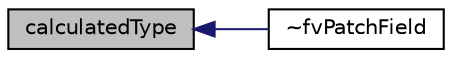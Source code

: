 digraph "calculatedType"
{
  bgcolor="transparent";
  edge [fontname="Helvetica",fontsize="10",labelfontname="Helvetica",labelfontsize="10"];
  node [fontname="Helvetica",fontsize="10",shape=record];
  rankdir="LR";
  Node1478 [label="calculatedType",height=0.2,width=0.4,color="black", fillcolor="grey75", style="filled", fontcolor="black"];
  Node1478 -> Node1479 [dir="back",color="midnightblue",fontsize="10",style="solid",fontname="Helvetica"];
  Node1479 [label="~fvPatchField",height=0.2,width=0.4,color="black",URL="$a23169.html#ae4f4531d4430899f01306957cb8b36be",tooltip="Destructor. "];
}
